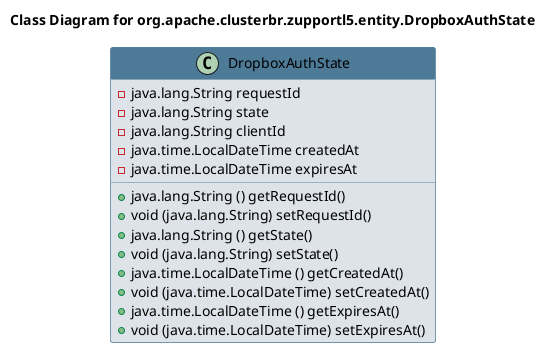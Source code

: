 @startuml 
skinparam class { 
 BackgroundColor #DEE3E9 
 ArrowColor #4D7A97 
 BorderColor #4D7A97 
}
left to right direction 
title Class Diagram for org.apache.clusterbr.zupportl5.entity.DropboxAuthState
skinparam titleBackgroundColor White
skinparam classHeaderBackgroundColor #4D7A97 
skinparam stereotypeCBackgroundColor #F8981D 

class DropboxAuthState {
 - java.lang.String requestId
 - java.lang.String state
 - java.lang.String clientId
 - java.time.LocalDateTime createdAt
 - java.time.LocalDateTime expiresAt
 + java.lang.String () getRequestId()
 + void (java.lang.String) setRequestId()
 + java.lang.String () getState()
 + void (java.lang.String) setState()
 + java.time.LocalDateTime () getCreatedAt()
 + void (java.time.LocalDateTime) setCreatedAt()
 + java.time.LocalDateTime () getExpiresAt()
 + void (java.time.LocalDateTime) setExpiresAt()
}
@enduml